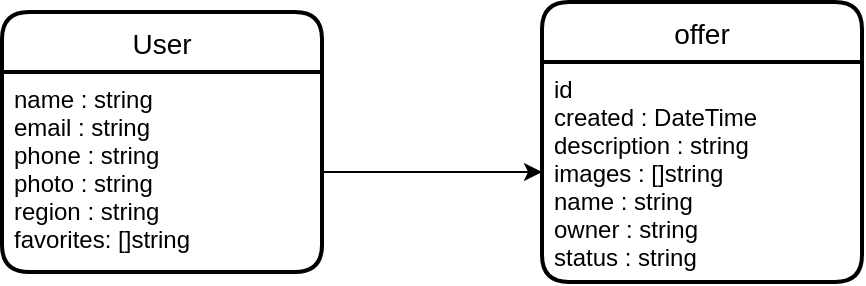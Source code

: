 <mxfile version="20.8.16" type="device"><diagram id="R2lEEEUBdFMjLlhIrx00" name="Page-1"><mxGraphModel dx="954" dy="579" grid="1" gridSize="10" guides="1" tooltips="1" connect="1" arrows="1" fold="1" page="1" pageScale="1" pageWidth="850" pageHeight="1100" math="0" shadow="0" extFonts="Permanent Marker^https://fonts.googleapis.com/css?family=Permanent+Marker"><root><mxCell id="0"/><mxCell id="1" parent="0"/><mxCell id="f8e8th4i_t-dSFQbzSzs-21" value="User" style="swimlane;childLayout=stackLayout;horizontal=1;startSize=30;horizontalStack=0;rounded=1;fontSize=14;fontStyle=0;strokeWidth=2;resizeParent=0;resizeLast=1;shadow=0;dashed=0;align=center;" parent="1" vertex="1"><mxGeometry x="190" y="125" width="160" height="130" as="geometry"/></mxCell><mxCell id="f8e8th4i_t-dSFQbzSzs-22" value="name : string&#10;email : string&#10;phone : string&#10;photo : string&#10;region : string&#10;favorites: []string" style="align=left;strokeColor=none;fillColor=none;spacingLeft=4;fontSize=12;verticalAlign=top;resizable=0;rotatable=0;part=1;" parent="f8e8th4i_t-dSFQbzSzs-21" vertex="1"><mxGeometry y="30" width="160" height="100" as="geometry"/></mxCell><mxCell id="f8e8th4i_t-dSFQbzSzs-23" value="offer" style="swimlane;childLayout=stackLayout;horizontal=1;startSize=30;horizontalStack=0;rounded=1;fontSize=14;fontStyle=0;strokeWidth=2;resizeParent=0;resizeLast=1;shadow=0;dashed=0;align=center;" parent="1" vertex="1"><mxGeometry x="460" y="120" width="160" height="140" as="geometry"/></mxCell><mxCell id="f8e8th4i_t-dSFQbzSzs-24" value="id&#10;created : DateTime&#10;description : string&#10;images : []string&#10;name : string&#10;owner : string&#10;status : string" style="align=left;strokeColor=none;fillColor=none;spacingLeft=4;fontSize=12;verticalAlign=top;resizable=0;rotatable=0;part=1;" parent="f8e8th4i_t-dSFQbzSzs-23" vertex="1"><mxGeometry y="30" width="160" height="110" as="geometry"/></mxCell><mxCell id="f8e8th4i_t-dSFQbzSzs-28" style="edgeStyle=orthogonalEdgeStyle;rounded=0;orthogonalLoop=1;jettySize=auto;html=1;" parent="1" source="f8e8th4i_t-dSFQbzSzs-22" target="f8e8th4i_t-dSFQbzSzs-24" edge="1"><mxGeometry relative="1" as="geometry"/></mxCell></root></mxGraphModel></diagram></mxfile>